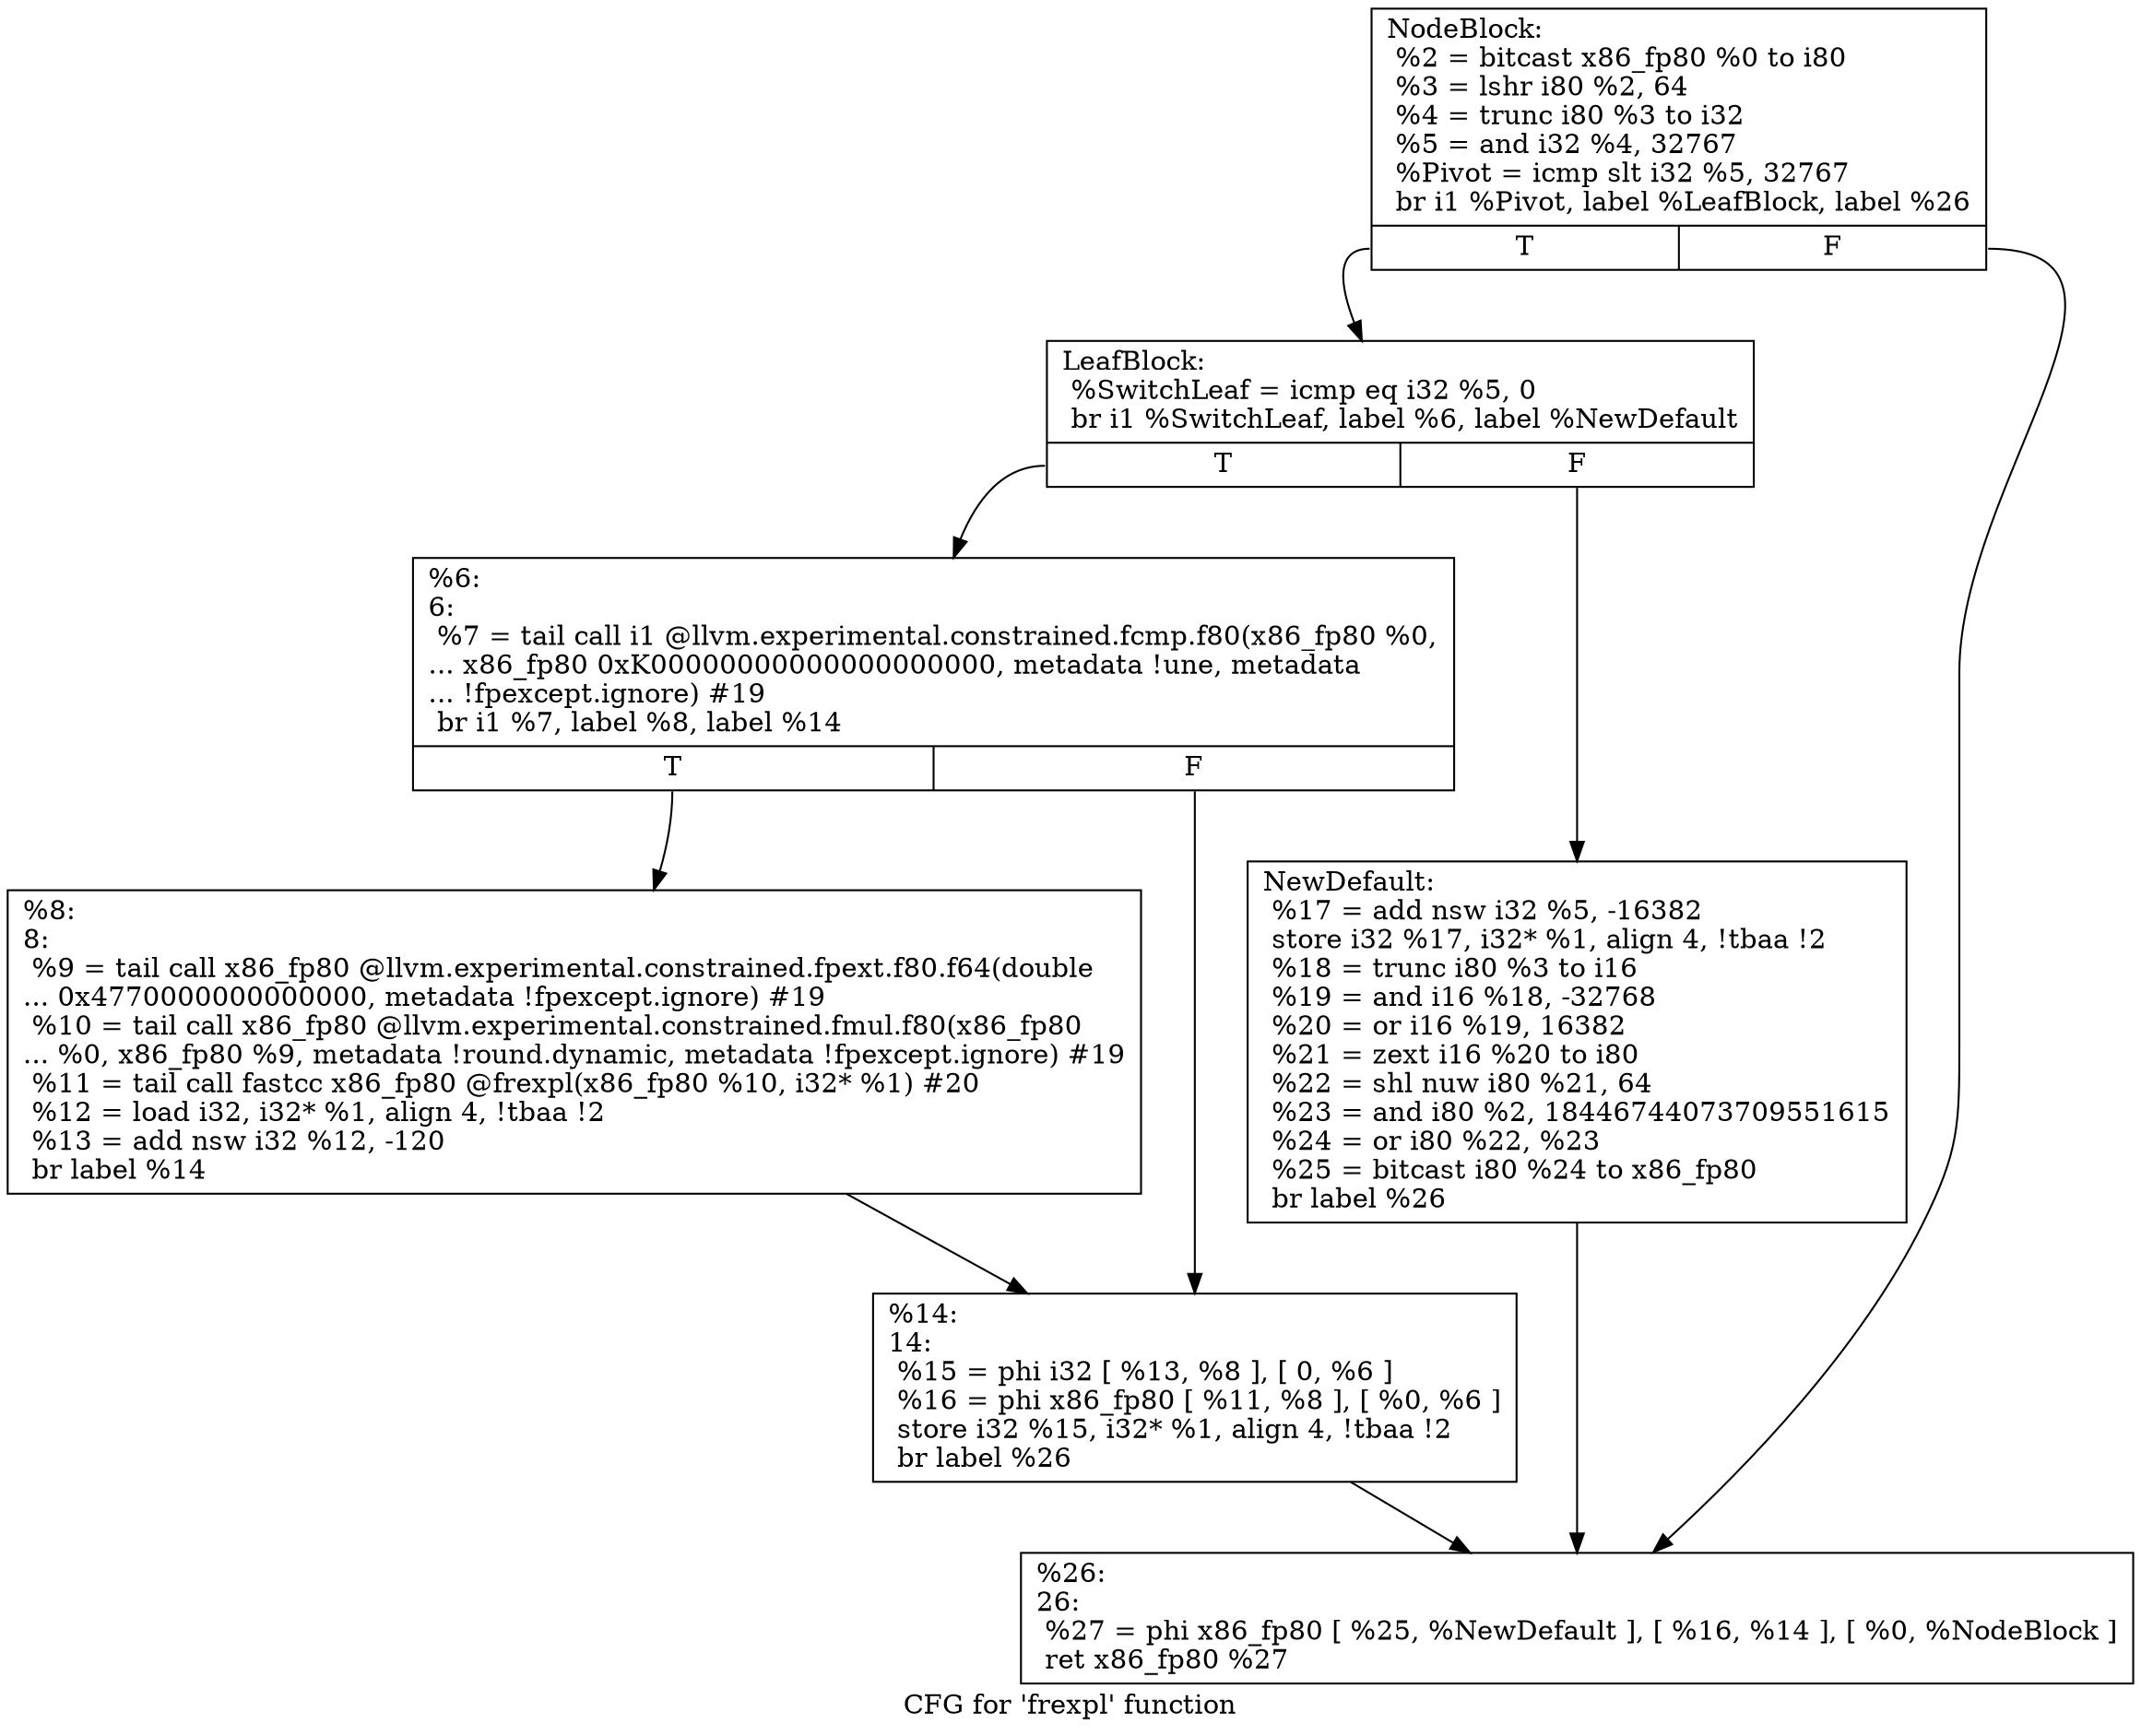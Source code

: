 digraph "CFG for 'frexpl' function" {
	label="CFG for 'frexpl' function";

	Node0x1f36090 [shape=record,label="{NodeBlock:\l  %2 = bitcast x86_fp80 %0 to i80\l  %3 = lshr i80 %2, 64\l  %4 = trunc i80 %3 to i32\l  %5 = and i32 %4, 32767\l  %Pivot = icmp slt i32 %5, 32767\l  br i1 %Pivot, label %LeafBlock, label %26\l|{<s0>T|<s1>F}}"];
	Node0x1f36090:s0 -> Node0x1f36360;
	Node0x1f36090:s1 -> Node0x1f364f0;
	Node0x1f36360 [shape=record,label="{LeafBlock:                                        \l  %SwitchLeaf = icmp eq i32 %5, 0\l  br i1 %SwitchLeaf, label %6, label %NewDefault\l|{<s0>T|<s1>F}}"];
	Node0x1f36360:s0 -> Node0x1f363b0;
	Node0x1f36360:s1 -> Node0x1f364a0;
	Node0x1f363b0 [shape=record,label="{%6:\l6:                                                \l  %7 = tail call i1 @llvm.experimental.constrained.fcmp.f80(x86_fp80 %0,\l... x86_fp80 0xK00000000000000000000, metadata !une, metadata\l... !fpexcept.ignore) #19\l  br i1 %7, label %8, label %14\l|{<s0>T|<s1>F}}"];
	Node0x1f363b0:s0 -> Node0x1f36400;
	Node0x1f363b0:s1 -> Node0x1f36450;
	Node0x1f36400 [shape=record,label="{%8:\l8:                                                \l  %9 = tail call x86_fp80 @llvm.experimental.constrained.fpext.f80.f64(double\l... 0x4770000000000000, metadata !fpexcept.ignore) #19\l  %10 = tail call x86_fp80 @llvm.experimental.constrained.fmul.f80(x86_fp80\l... %0, x86_fp80 %9, metadata !round.dynamic, metadata !fpexcept.ignore) #19\l  %11 = tail call fastcc x86_fp80 @frexpl(x86_fp80 %10, i32* %1) #20\l  %12 = load i32, i32* %1, align 4, !tbaa !2\l  %13 = add nsw i32 %12, -120\l  br label %14\l}"];
	Node0x1f36400 -> Node0x1f36450;
	Node0x1f36450 [shape=record,label="{%14:\l14:                                               \l  %15 = phi i32 [ %13, %8 ], [ 0, %6 ]\l  %16 = phi x86_fp80 [ %11, %8 ], [ %0, %6 ]\l  store i32 %15, i32* %1, align 4, !tbaa !2\l  br label %26\l}"];
	Node0x1f36450 -> Node0x1f364f0;
	Node0x1f364a0 [shape=record,label="{NewDefault:                                       \l  %17 = add nsw i32 %5, -16382\l  store i32 %17, i32* %1, align 4, !tbaa !2\l  %18 = trunc i80 %3 to i16\l  %19 = and i16 %18, -32768\l  %20 = or i16 %19, 16382\l  %21 = zext i16 %20 to i80\l  %22 = shl nuw i80 %21, 64\l  %23 = and i80 %2, 18446744073709551615\l  %24 = or i80 %22, %23\l  %25 = bitcast i80 %24 to x86_fp80\l  br label %26\l}"];
	Node0x1f364a0 -> Node0x1f364f0;
	Node0x1f364f0 [shape=record,label="{%26:\l26:                                               \l  %27 = phi x86_fp80 [ %25, %NewDefault ], [ %16, %14 ], [ %0, %NodeBlock ]\l  ret x86_fp80 %27\l}"];
}
